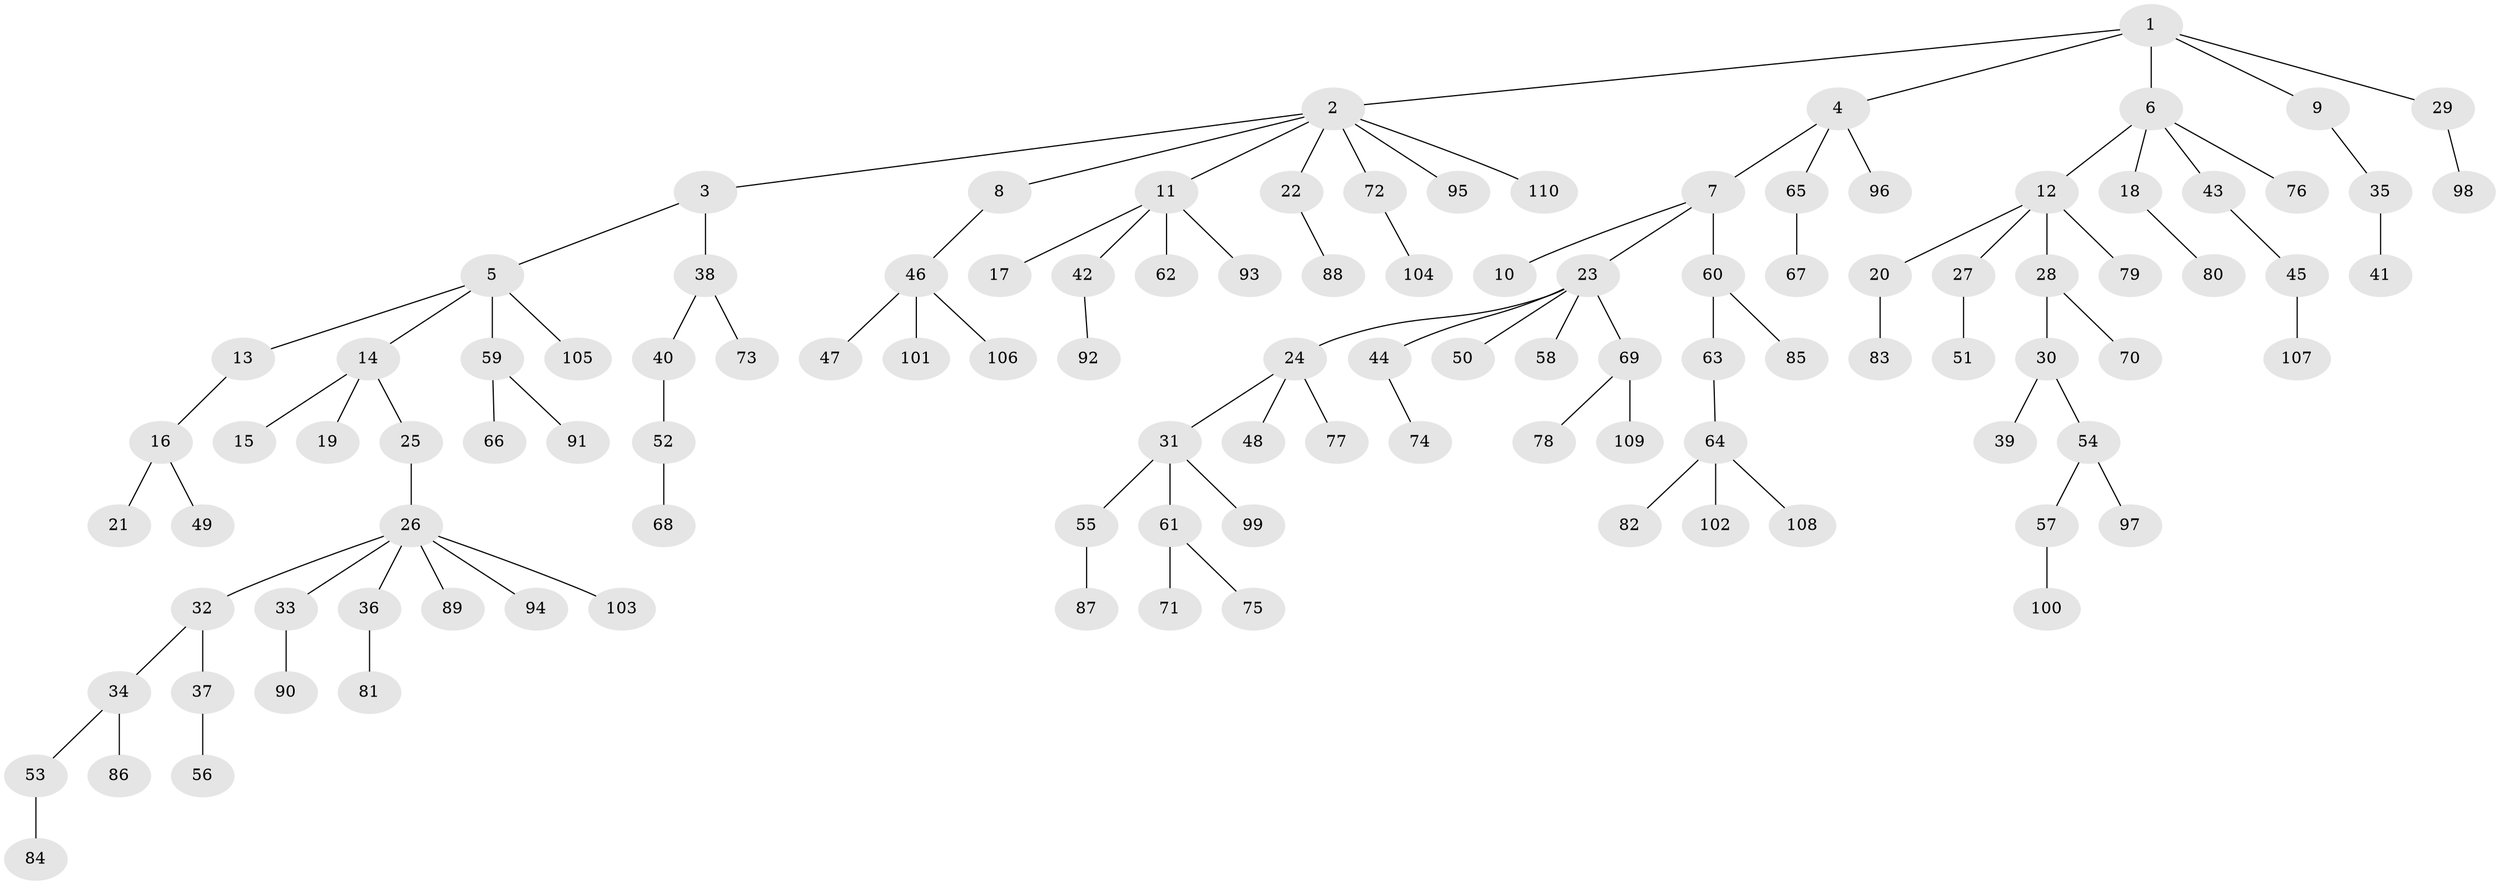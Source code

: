 // coarse degree distribution, {5: 0.05128205128205128, 9: 0.01282051282051282, 3: 0.05128205128205128, 7: 0.01282051282051282, 4: 0.0641025641025641, 2: 0.16666666666666666, 1: 0.6153846153846154, 6: 0.02564102564102564}
// Generated by graph-tools (version 1.1) at 2025/42/03/06/25 10:42:05]
// undirected, 110 vertices, 109 edges
graph export_dot {
graph [start="1"]
  node [color=gray90,style=filled];
  1;
  2;
  3;
  4;
  5;
  6;
  7;
  8;
  9;
  10;
  11;
  12;
  13;
  14;
  15;
  16;
  17;
  18;
  19;
  20;
  21;
  22;
  23;
  24;
  25;
  26;
  27;
  28;
  29;
  30;
  31;
  32;
  33;
  34;
  35;
  36;
  37;
  38;
  39;
  40;
  41;
  42;
  43;
  44;
  45;
  46;
  47;
  48;
  49;
  50;
  51;
  52;
  53;
  54;
  55;
  56;
  57;
  58;
  59;
  60;
  61;
  62;
  63;
  64;
  65;
  66;
  67;
  68;
  69;
  70;
  71;
  72;
  73;
  74;
  75;
  76;
  77;
  78;
  79;
  80;
  81;
  82;
  83;
  84;
  85;
  86;
  87;
  88;
  89;
  90;
  91;
  92;
  93;
  94;
  95;
  96;
  97;
  98;
  99;
  100;
  101;
  102;
  103;
  104;
  105;
  106;
  107;
  108;
  109;
  110;
  1 -- 2;
  1 -- 4;
  1 -- 6;
  1 -- 9;
  1 -- 29;
  2 -- 3;
  2 -- 8;
  2 -- 11;
  2 -- 22;
  2 -- 72;
  2 -- 95;
  2 -- 110;
  3 -- 5;
  3 -- 38;
  4 -- 7;
  4 -- 65;
  4 -- 96;
  5 -- 13;
  5 -- 14;
  5 -- 59;
  5 -- 105;
  6 -- 12;
  6 -- 18;
  6 -- 43;
  6 -- 76;
  7 -- 10;
  7 -- 23;
  7 -- 60;
  8 -- 46;
  9 -- 35;
  11 -- 17;
  11 -- 42;
  11 -- 62;
  11 -- 93;
  12 -- 20;
  12 -- 27;
  12 -- 28;
  12 -- 79;
  13 -- 16;
  14 -- 15;
  14 -- 19;
  14 -- 25;
  16 -- 21;
  16 -- 49;
  18 -- 80;
  20 -- 83;
  22 -- 88;
  23 -- 24;
  23 -- 44;
  23 -- 50;
  23 -- 58;
  23 -- 69;
  24 -- 31;
  24 -- 48;
  24 -- 77;
  25 -- 26;
  26 -- 32;
  26 -- 33;
  26 -- 36;
  26 -- 89;
  26 -- 94;
  26 -- 103;
  27 -- 51;
  28 -- 30;
  28 -- 70;
  29 -- 98;
  30 -- 39;
  30 -- 54;
  31 -- 55;
  31 -- 61;
  31 -- 99;
  32 -- 34;
  32 -- 37;
  33 -- 90;
  34 -- 53;
  34 -- 86;
  35 -- 41;
  36 -- 81;
  37 -- 56;
  38 -- 40;
  38 -- 73;
  40 -- 52;
  42 -- 92;
  43 -- 45;
  44 -- 74;
  45 -- 107;
  46 -- 47;
  46 -- 101;
  46 -- 106;
  52 -- 68;
  53 -- 84;
  54 -- 57;
  54 -- 97;
  55 -- 87;
  57 -- 100;
  59 -- 66;
  59 -- 91;
  60 -- 63;
  60 -- 85;
  61 -- 71;
  61 -- 75;
  63 -- 64;
  64 -- 82;
  64 -- 102;
  64 -- 108;
  65 -- 67;
  69 -- 78;
  69 -- 109;
  72 -- 104;
}
